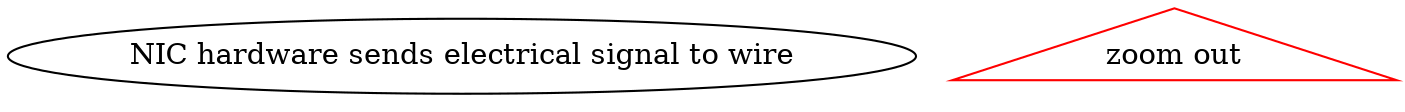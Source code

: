 strict digraph {
	graph [compound=true];
	node [label="\N"];
	NIC_hardware_sends_electrical_signal_to_wire	[label="NIC hardware sends electrical signal to wire"];
	"zoom out"	[color=red,
		href="single_layer_9_NIC_sends_IP_dataframe_to_router_NIC.svg",
		shape=triangle];
}
